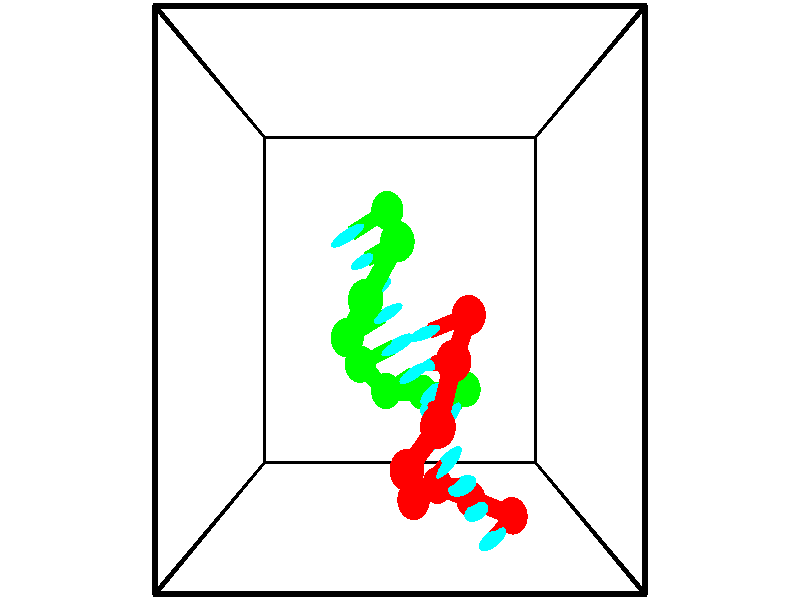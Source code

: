 // switches for output
#declare DRAW_BASES = 1; // possible values are 0, 1; only relevant for DNA ribbons
#declare DRAW_BASES_TYPE = 3; // possible values are 1, 2, 3; only relevant for DNA ribbons
#declare DRAW_FOG = 0; // set to 1 to enable fog

#include "colors.inc"

#include "transforms.inc"
background { rgb <1, 1, 1>}

#default {
   normal{
       ripples 0.25
       frequency 0.20
       turbulence 0.2
       lambda 5
   }
	finish {
		phong 0.1
		phong_size 40.
	}
}

// original window dimensions: 1024x640


// camera settings

camera {
	sky <-0, 1, 0>
	up <-0, 1, 0>
	right 1.6 * <1, 0, 0>
	location <2.5, 2.5, 11.1562>
	look_at <2.5, 2.5, 2.5>
	direction <0, 0, -8.6562>
	angle 67.0682
}


# declare cpy_camera_pos = <2.5, 2.5, 11.1562>;
# if (DRAW_FOG = 1)
fog {
	fog_type 2
	up vnormalize(cpy_camera_pos)
	color rgbt<1,1,1,0.3>
	distance 1e-5
	fog_alt 3e-3
	fog_offset 4
}
# end


// LIGHTS

# declare lum = 6;
global_settings {
	ambient_light rgb lum * <0.05, 0.05, 0.05>
	max_trace_level 15
}# declare cpy_direct_light_amount = 0.25;
light_source
{	1000 * <-1, -1, 1>,
	rgb lum * cpy_direct_light_amount
	parallel
}

light_source
{	1000 * <1, 1, -1>,
	rgb lum * cpy_direct_light_amount
	parallel
}

// strand 0

// nucleotide -1

// particle -1
sphere {
	<4.371482, -0.493704, 1.099684> 0.250000
	pigment { color rgbt <1,0,0,0> }
	no_shadow
}
cylinder {
	<4.135387, -0.575485, 1.412048>,  <3.993731, -0.624554, 1.599467>, 0.100000
	pigment { color rgbt <1,0,0,0> }
	no_shadow
}
cylinder {
	<4.135387, -0.575485, 1.412048>,  <4.371482, -0.493704, 1.099684>, 0.100000
	pigment { color rgbt <1,0,0,0> }
	no_shadow
}

// particle -1
sphere {
	<4.135387, -0.575485, 1.412048> 0.100000
	pigment { color rgbt <1,0,0,0> }
	no_shadow
}
sphere {
	0, 1
	scale<0.080000,0.200000,0.300000>
	matrix <-0.398564, 0.915065, -0.061670,
		-0.701974, -0.347643, -0.621592,
		-0.590236, -0.204454, 0.780910,
		3.958317, -0.636821, 1.646321>
	pigment { color rgbt <0,1,1,0> }
	no_shadow
}
cylinder {
	<3.704742, -0.326693, 0.872791>,  <4.371482, -0.493704, 1.099684>, 0.130000
	pigment { color rgbt <1,0,0,0> }
	no_shadow
}

// nucleotide -1

// particle -1
sphere {
	<3.704742, -0.326693, 0.872791> 0.250000
	pigment { color rgbt <1,0,0,0> }
	no_shadow
}
cylinder {
	<3.708580, -0.311096, 1.272469>,  <3.710883, -0.301738, 1.512275>, 0.100000
	pigment { color rgbt <1,0,0,0> }
	no_shadow
}
cylinder {
	<3.708580, -0.311096, 1.272469>,  <3.704742, -0.326693, 0.872791>, 0.100000
	pigment { color rgbt <1,0,0,0> }
	no_shadow
}

// particle -1
sphere {
	<3.708580, -0.311096, 1.272469> 0.100000
	pigment { color rgbt <1,0,0,0> }
	no_shadow
}
sphere {
	0, 1
	scale<0.080000,0.200000,0.300000>
	matrix <-0.405847, 0.913390, -0.031747,
		-0.913891, -0.405215, 0.024590,
		0.009595, 0.038993, 0.999194,
		3.711459, -0.299398, 1.572227>
	pigment { color rgbt <0,1,1,0> }
	no_shadow
}
cylinder {
	<3.119933, -0.069848, 1.106872>,  <3.704742, -0.326693, 0.872791>, 0.130000
	pigment { color rgbt <1,0,0,0> }
	no_shadow
}

// nucleotide -1

// particle -1
sphere {
	<3.119933, -0.069848, 1.106872> 0.250000
	pigment { color rgbt <1,0,0,0> }
	no_shadow
}
cylinder {
	<3.321960, 0.011185, 1.442459>,  <3.443177, 0.059804, 1.643811>, 0.100000
	pigment { color rgbt <1,0,0,0> }
	no_shadow
}
cylinder {
	<3.321960, 0.011185, 1.442459>,  <3.119933, -0.069848, 1.106872>, 0.100000
	pigment { color rgbt <1,0,0,0> }
	no_shadow
}

// particle -1
sphere {
	<3.321960, 0.011185, 1.442459> 0.100000
	pigment { color rgbt <1,0,0,0> }
	no_shadow
}
sphere {
	0, 1
	scale<0.080000,0.200000,0.300000>
	matrix <-0.520095, 0.847184, 0.108537,
		-0.688772, -0.491161, 0.533248,
		0.505068, 0.202582, 0.838967,
		3.473481, 0.071959, 1.694149>
	pigment { color rgbt <0,1,1,0> }
	no_shadow
}
cylinder {
	<2.708564, -0.062657, 1.864462>,  <3.119933, -0.069848, 1.106872>, 0.130000
	pigment { color rgbt <1,0,0,0> }
	no_shadow
}

// nucleotide -1

// particle -1
sphere {
	<2.708564, -0.062657, 1.864462> 0.250000
	pigment { color rgbt <1,0,0,0> }
	no_shadow
}
cylinder {
	<3.007107, 0.191071, 1.783875>,  <3.186233, 0.343307, 1.735522>, 0.100000
	pigment { color rgbt <1,0,0,0> }
	no_shadow
}
cylinder {
	<3.007107, 0.191071, 1.783875>,  <2.708564, -0.062657, 1.864462>, 0.100000
	pigment { color rgbt <1,0,0,0> }
	no_shadow
}

// particle -1
sphere {
	<3.007107, 0.191071, 1.783875> 0.100000
	pigment { color rgbt <1,0,0,0> }
	no_shadow
}
sphere {
	0, 1
	scale<0.080000,0.200000,0.300000>
	matrix <-0.610943, 0.773060, 0.170666,
		0.264004, -0.004292, 0.964512,
		0.746358, 0.634319, -0.201469,
		3.231014, 0.381366, 1.723434>
	pigment { color rgbt <0,1,1,0> }
	no_shadow
}
cylinder {
	<2.599863, 0.450488, 2.430227>,  <2.708564, -0.062657, 1.864462>, 0.130000
	pigment { color rgbt <1,0,0,0> }
	no_shadow
}

// nucleotide -1

// particle -1
sphere {
	<2.599863, 0.450488, 2.430227> 0.250000
	pigment { color rgbt <1,0,0,0> }
	no_shadow
}
cylinder {
	<2.830273, 0.604019, 2.141541>,  <2.968518, 0.696138, 1.968329>, 0.100000
	pigment { color rgbt <1,0,0,0> }
	no_shadow
}
cylinder {
	<2.830273, 0.604019, 2.141541>,  <2.599863, 0.450488, 2.430227>, 0.100000
	pigment { color rgbt <1,0,0,0> }
	no_shadow
}

// particle -1
sphere {
	<2.830273, 0.604019, 2.141541> 0.100000
	pigment { color rgbt <1,0,0,0> }
	no_shadow
}
sphere {
	0, 1
	scale<0.080000,0.200000,0.300000>
	matrix <-0.327429, 0.917320, 0.226526,
		0.748991, 0.105826, 0.654074,
		0.576023, 0.383828, -0.721715,
		3.003080, 0.719168, 1.925026>
	pigment { color rgbt <0,1,1,0> }
	no_shadow
}
cylinder {
	<3.029852, 1.019928, 2.708111>,  <2.599863, 0.450488, 2.430227>, 0.130000
	pigment { color rgbt <1,0,0,0> }
	no_shadow
}

// nucleotide -1

// particle -1
sphere {
	<3.029852, 1.019928, 2.708111> 0.250000
	pigment { color rgbt <1,0,0,0> }
	no_shadow
}
cylinder {
	<3.010742, 1.094986, 2.315681>,  <2.999276, 1.140021, 2.080224>, 0.100000
	pigment { color rgbt <1,0,0,0> }
	no_shadow
}
cylinder {
	<3.010742, 1.094986, 2.315681>,  <3.029852, 1.019928, 2.708111>, 0.100000
	pigment { color rgbt <1,0,0,0> }
	no_shadow
}

// particle -1
sphere {
	<3.010742, 1.094986, 2.315681> 0.100000
	pigment { color rgbt <1,0,0,0> }
	no_shadow
}
sphere {
	0, 1
	scale<0.080000,0.200000,0.300000>
	matrix <-0.316860, 0.928619, 0.193043,
		0.947268, 0.320086, 0.015092,
		-0.047776, 0.187646, -0.981074,
		2.996409, 1.151280, 2.021359>
	pigment { color rgbt <0,1,1,0> }
	no_shadow
}
cylinder {
	<3.256874, 1.781284, 2.621418>,  <3.029852, 1.019928, 2.708111>, 0.130000
	pigment { color rgbt <1,0,0,0> }
	no_shadow
}

// nucleotide -1

// particle -1
sphere {
	<3.256874, 1.781284, 2.621418> 0.250000
	pigment { color rgbt <1,0,0,0> }
	no_shadow
}
cylinder {
	<3.119461, 1.732407, 2.248955>,  <3.037013, 1.703080, 2.025477>, 0.100000
	pigment { color rgbt <1,0,0,0> }
	no_shadow
}
cylinder {
	<3.119461, 1.732407, 2.248955>,  <3.256874, 1.781284, 2.621418>, 0.100000
	pigment { color rgbt <1,0,0,0> }
	no_shadow
}

// particle -1
sphere {
	<3.119461, 1.732407, 2.248955> 0.100000
	pigment { color rgbt <1,0,0,0> }
	no_shadow
}
sphere {
	0, 1
	scale<0.080000,0.200000,0.300000>
	matrix <-0.331233, 0.943548, -0.001617,
		0.878789, 0.307875, -0.364614,
		-0.343533, -0.122193, -0.931157,
		3.016401, 1.695749, 1.969608>
	pigment { color rgbt <0,1,1,0> }
	no_shadow
}
cylinder {
	<3.517209, 2.312411, 2.224808>,  <3.256874, 1.781284, 2.621418>, 0.130000
	pigment { color rgbt <1,0,0,0> }
	no_shadow
}

// nucleotide -1

// particle -1
sphere {
	<3.517209, 2.312411, 2.224808> 0.250000
	pigment { color rgbt <1,0,0,0> }
	no_shadow
}
cylinder {
	<3.170597, 2.185776, 2.070457>,  <2.962630, 2.109795, 1.977847>, 0.100000
	pigment { color rgbt <1,0,0,0> }
	no_shadow
}
cylinder {
	<3.170597, 2.185776, 2.070457>,  <3.517209, 2.312411, 2.224808>, 0.100000
	pigment { color rgbt <1,0,0,0> }
	no_shadow
}

// particle -1
sphere {
	<3.170597, 2.185776, 2.070457> 0.100000
	pigment { color rgbt <1,0,0,0> }
	no_shadow
}
sphere {
	0, 1
	scale<0.080000,0.200000,0.300000>
	matrix <-0.333519, 0.942431, -0.024253,
		0.371340, 0.107681, -0.922232,
		-0.866529, -0.316588, -0.385876,
		2.910639, 2.090799, 1.954695>
	pigment { color rgbt <0,1,1,0> }
	no_shadow
}
// strand 1

// nucleotide -1

// particle -1
sphere {
	<2.302099, 3.661002, 1.764728> 0.250000
	pigment { color rgbt <0,1,0,0> }
	no_shadow
}
cylinder {
	<1.963551, 3.468872, 1.856766>,  <1.760422, 3.353594, 1.911988>, 0.100000
	pigment { color rgbt <0,1,0,0> }
	no_shadow
}
cylinder {
	<1.963551, 3.468872, 1.856766>,  <2.302099, 3.661002, 1.764728>, 0.100000
	pigment { color rgbt <0,1,0,0> }
	no_shadow
}

// particle -1
sphere {
	<1.963551, 3.468872, 1.856766> 0.100000
	pigment { color rgbt <0,1,0,0> }
	no_shadow
}
sphere {
	0, 1
	scale<0.080000,0.200000,0.300000>
	matrix <0.476343, -0.875937, -0.076368,
		0.238229, 0.044968, 0.970167,
		-0.846371, -0.480326, 0.230094,
		1.709639, 3.324774, 1.925794>
	pigment { color rgbt <0,1,1,0> }
	no_shadow
}
cylinder {
	<2.462160, 3.204212, 2.414996>,  <2.302099, 3.661002, 1.764728>, 0.130000
	pigment { color rgbt <0,1,0,0> }
	no_shadow
}

// nucleotide -1

// particle -1
sphere {
	<2.462160, 3.204212, 2.414996> 0.250000
	pigment { color rgbt <0,1,0,0> }
	no_shadow
}
cylinder {
	<2.187548, 3.094269, 2.145737>,  <2.022780, 3.028303, 1.984181>, 0.100000
	pigment { color rgbt <0,1,0,0> }
	no_shadow
}
cylinder {
	<2.187548, 3.094269, 2.145737>,  <2.462160, 3.204212, 2.414996>, 0.100000
	pigment { color rgbt <0,1,0,0> }
	no_shadow
}

// particle -1
sphere {
	<2.187548, 3.094269, 2.145737> 0.100000
	pigment { color rgbt <0,1,0,0> }
	no_shadow
}
sphere {
	0, 1
	scale<0.080000,0.200000,0.300000>
	matrix <0.420949, -0.905115, -0.059743,
		-0.592856, -0.324376, 0.737090,
		-0.686530, -0.274858, -0.673149,
		1.981589, 3.011811, 1.943792>
	pigment { color rgbt <0,1,1,0> }
	no_shadow
}
cylinder {
	<2.012267, 2.501185, 2.592853>,  <2.462160, 3.204212, 2.414996>, 0.130000
	pigment { color rgbt <0,1,0,0> }
	no_shadow
}

// nucleotide -1

// particle -1
sphere {
	<2.012267, 2.501185, 2.592853> 0.250000
	pigment { color rgbt <0,1,0,0> }
	no_shadow
}
cylinder {
	<2.105694, 2.591110, 2.214455>,  <2.161750, 2.645065, 1.987416>, 0.100000
	pigment { color rgbt <0,1,0,0> }
	no_shadow
}
cylinder {
	<2.105694, 2.591110, 2.214455>,  <2.012267, 2.501185, 2.592853>, 0.100000
	pigment { color rgbt <0,1,0,0> }
	no_shadow
}

// particle -1
sphere {
	<2.105694, 2.591110, 2.214455> 0.100000
	pigment { color rgbt <0,1,0,0> }
	no_shadow
}
sphere {
	0, 1
	scale<0.080000,0.200000,0.300000>
	matrix <0.459095, -0.883128, -0.096522,
		-0.857134, -0.411757, -0.309480,
		0.233567, 0.224813, -0.945995,
		2.175764, 2.658554, 1.930656>
	pigment { color rgbt <0,1,1,0> }
	no_shadow
}
cylinder {
	<1.700083, 2.023689, 2.001883>,  <2.012267, 2.501185, 2.592853>, 0.130000
	pigment { color rgbt <0,1,0,0> }
	no_shadow
}

// nucleotide -1

// particle -1
sphere {
	<1.700083, 2.023689, 2.001883> 0.250000
	pigment { color rgbt <0,1,0,0> }
	no_shadow
}
cylinder {
	<2.030336, 2.189529, 1.848816>,  <2.228488, 2.289034, 1.756976>, 0.100000
	pigment { color rgbt <0,1,0,0> }
	no_shadow
}
cylinder {
	<2.030336, 2.189529, 1.848816>,  <1.700083, 2.023689, 2.001883>, 0.100000
	pigment { color rgbt <0,1,0,0> }
	no_shadow
}

// particle -1
sphere {
	<2.030336, 2.189529, 1.848816> 0.100000
	pigment { color rgbt <0,1,0,0> }
	no_shadow
}
sphere {
	0, 1
	scale<0.080000,0.200000,0.300000>
	matrix <0.401691, -0.908226, -0.117340,
		-0.396199, -0.056835, -0.916404,
		0.825633, 0.414602, -0.382668,
		2.278026, 2.313910, 1.734015>
	pigment { color rgbt <0,1,1,0> }
	no_shadow
}
cylinder {
	<1.857034, 1.637288, 1.405752>,  <1.700083, 2.023689, 2.001883>, 0.130000
	pigment { color rgbt <0,1,0,0> }
	no_shadow
}

// nucleotide -1

// particle -1
sphere {
	<1.857034, 1.637288, 1.405752> 0.250000
	pigment { color rgbt <0,1,0,0> }
	no_shadow
}
cylinder {
	<2.198006, 1.793213, 1.545128>,  <2.402589, 1.886768, 1.628754>, 0.100000
	pigment { color rgbt <0,1,0,0> }
	no_shadow
}
cylinder {
	<2.198006, 1.793213, 1.545128>,  <1.857034, 1.637288, 1.405752>, 0.100000
	pigment { color rgbt <0,1,0,0> }
	no_shadow
}

// particle -1
sphere {
	<2.198006, 1.793213, 1.545128> 0.100000
	pigment { color rgbt <0,1,0,0> }
	no_shadow
}
sphere {
	0, 1
	scale<0.080000,0.200000,0.300000>
	matrix <0.471908, -0.860539, -0.191770,
		0.225093, 0.327902, -0.917504,
		0.852430, 0.389811, 0.348441,
		2.453735, 1.910156, 1.649660>
	pigment { color rgbt <0,1,1,0> }
	no_shadow
}
cylinder {
	<2.268324, 1.233256, 1.071913>,  <1.857034, 1.637288, 1.405752>, 0.130000
	pigment { color rgbt <0,1,0,0> }
	no_shadow
}

// nucleotide -1

// particle -1
sphere {
	<2.268324, 1.233256, 1.071913> 0.250000
	pigment { color rgbt <0,1,0,0> }
	no_shadow
}
cylinder {
	<2.526300, 1.400864, 1.327560>,  <2.681086, 1.501428, 1.480949>, 0.100000
	pigment { color rgbt <0,1,0,0> }
	no_shadow
}
cylinder {
	<2.526300, 1.400864, 1.327560>,  <2.268324, 1.233256, 1.071913>, 0.100000
	pigment { color rgbt <0,1,0,0> }
	no_shadow
}

// particle -1
sphere {
	<2.526300, 1.400864, 1.327560> 0.100000
	pigment { color rgbt <0,1,0,0> }
	no_shadow
}
sphere {
	0, 1
	scale<0.080000,0.200000,0.300000>
	matrix <0.491398, -0.867861, 0.073114,
		0.585303, 0.266908, -0.765624,
		0.644941, 0.419020, 0.639120,
		2.719783, 1.526570, 1.519296>
	pigment { color rgbt <0,1,1,0> }
	no_shadow
}
cylinder {
	<2.887026, 1.174854, 0.755566>,  <2.268324, 1.233256, 1.071913>, 0.130000
	pigment { color rgbt <0,1,0,0> }
	no_shadow
}

// nucleotide -1

// particle -1
sphere {
	<2.887026, 1.174854, 0.755566> 0.250000
	pigment { color rgbt <0,1,0,0> }
	no_shadow
}
cylinder {
	<2.947123, 1.212082, 1.149269>,  <2.983181, 1.234419, 1.385491>, 0.100000
	pigment { color rgbt <0,1,0,0> }
	no_shadow
}
cylinder {
	<2.947123, 1.212082, 1.149269>,  <2.887026, 1.174854, 0.755566>, 0.100000
	pigment { color rgbt <0,1,0,0> }
	no_shadow
}

// particle -1
sphere {
	<2.947123, 1.212082, 1.149269> 0.100000
	pigment { color rgbt <0,1,0,0> }
	no_shadow
}
sphere {
	0, 1
	scale<0.080000,0.200000,0.300000>
	matrix <0.660153, -0.750540, -0.029799,
		0.735952, 0.654238, -0.174203,
		0.150242, 0.093070, 0.984259,
		2.992195, 1.240003, 1.444547>
	pigment { color rgbt <0,1,1,0> }
	no_shadow
}
cylinder {
	<3.621638, 1.234290, 0.874229>,  <2.887026, 1.174854, 0.755566>, 0.130000
	pigment { color rgbt <0,1,0,0> }
	no_shadow
}

// nucleotide -1

// particle -1
sphere {
	<3.621638, 1.234290, 0.874229> 0.250000
	pigment { color rgbt <0,1,0,0> }
	no_shadow
}
cylinder {
	<3.434614, 1.066620, 1.185532>,  <3.322400, 0.966018, 1.372313>, 0.100000
	pigment { color rgbt <0,1,0,0> }
	no_shadow
}
cylinder {
	<3.434614, 1.066620, 1.185532>,  <3.621638, 1.234290, 0.874229>, 0.100000
	pigment { color rgbt <0,1,0,0> }
	no_shadow
}

// particle -1
sphere {
	<3.434614, 1.066620, 1.185532> 0.100000
	pigment { color rgbt <0,1,0,0> }
	no_shadow
}
sphere {
	0, 1
	scale<0.080000,0.200000,0.300000>
	matrix <0.588373, -0.804633, -0.079899,
		0.659701, 0.420547, 0.622844,
		-0.467559, -0.419174, 0.778255,
		3.294346, 0.940868, 1.419008>
	pigment { color rgbt <0,1,1,0> }
	no_shadow
}
// box output
cylinder {
	<0.000000, 0.000000, 0.000000>,  <5.000000, 0.000000, 0.000000>, 0.025000
	pigment { color rgbt <0,0,0,0> }
	no_shadow
}
cylinder {
	<0.000000, 0.000000, 0.000000>,  <0.000000, 5.000000, 0.000000>, 0.025000
	pigment { color rgbt <0,0,0,0> }
	no_shadow
}
cylinder {
	<0.000000, 0.000000, 0.000000>,  <0.000000, 0.000000, 5.000000>, 0.025000
	pigment { color rgbt <0,0,0,0> }
	no_shadow
}
cylinder {
	<5.000000, 5.000000, 5.000000>,  <0.000000, 5.000000, 5.000000>, 0.025000
	pigment { color rgbt <0,0,0,0> }
	no_shadow
}
cylinder {
	<5.000000, 5.000000, 5.000000>,  <5.000000, 0.000000, 5.000000>, 0.025000
	pigment { color rgbt <0,0,0,0> }
	no_shadow
}
cylinder {
	<5.000000, 5.000000, 5.000000>,  <5.000000, 5.000000, 0.000000>, 0.025000
	pigment { color rgbt <0,0,0,0> }
	no_shadow
}
cylinder {
	<0.000000, 0.000000, 5.000000>,  <0.000000, 5.000000, 5.000000>, 0.025000
	pigment { color rgbt <0,0,0,0> }
	no_shadow
}
cylinder {
	<0.000000, 0.000000, 5.000000>,  <5.000000, 0.000000, 5.000000>, 0.025000
	pigment { color rgbt <0,0,0,0> }
	no_shadow
}
cylinder {
	<5.000000, 5.000000, 0.000000>,  <0.000000, 5.000000, 0.000000>, 0.025000
	pigment { color rgbt <0,0,0,0> }
	no_shadow
}
cylinder {
	<5.000000, 5.000000, 0.000000>,  <5.000000, 0.000000, 0.000000>, 0.025000
	pigment { color rgbt <0,0,0,0> }
	no_shadow
}
cylinder {
	<5.000000, 0.000000, 5.000000>,  <5.000000, 0.000000, 0.000000>, 0.025000
	pigment { color rgbt <0,0,0,0> }
	no_shadow
}
cylinder {
	<0.000000, 5.000000, 0.000000>,  <0.000000, 5.000000, 5.000000>, 0.025000
	pigment { color rgbt <0,0,0,0> }
	no_shadow
}
// end of box output
